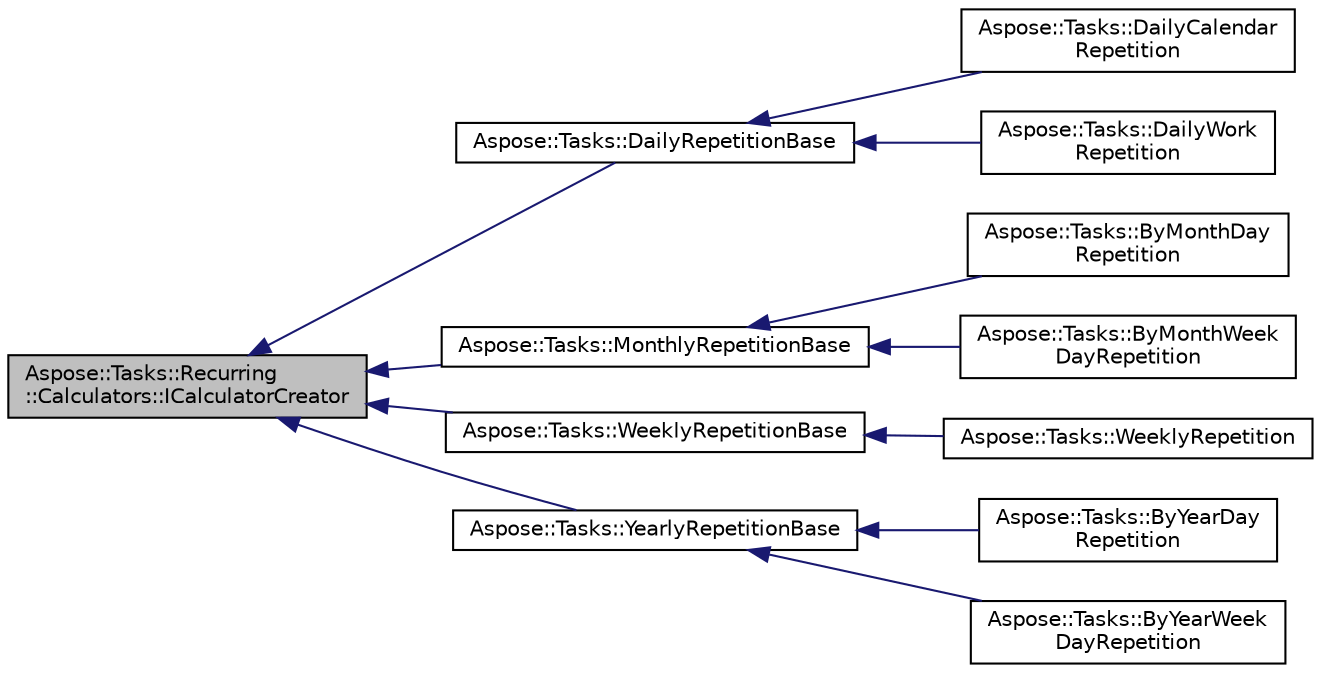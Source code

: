 digraph "Aspose::Tasks::Recurring::Calculators::ICalculatorCreator"
{
 // LATEX_PDF_SIZE
  edge [fontname="Helvetica",fontsize="10",labelfontname="Helvetica",labelfontsize="10"];
  node [fontname="Helvetica",fontsize="10",shape=record];
  rankdir="LR";
  Node1 [label="Aspose::Tasks::Recurring\l::Calculators::ICalculatorCreator",height=0.2,width=0.4,color="black", fillcolor="grey75", style="filled", fontcolor="black",tooltip=" "];
  Node1 -> Node2 [dir="back",color="midnightblue",fontsize="10",style="solid",fontname="Helvetica"];
  Node2 [label="Aspose::Tasks::DailyRepetitionBase",height=0.2,width=0.4,color="black", fillcolor="white", style="filled",URL="$class_aspose_1_1_tasks_1_1_daily_repetition_base.html",tooltip="Represents a base class for repetitions in daily recurrence pattern."];
  Node2 -> Node3 [dir="back",color="midnightblue",fontsize="10",style="solid",fontname="Helvetica"];
  Node3 [label="Aspose::Tasks::DailyCalendar\lRepetition",height=0.2,width=0.4,color="black", fillcolor="white", style="filled",URL="$class_aspose_1_1_tasks_1_1_daily_calendar_repetition.html",tooltip="Represents a class for repetitions in daily recurrence pattern based on calendar days."];
  Node2 -> Node4 [dir="back",color="midnightblue",fontsize="10",style="solid",fontname="Helvetica"];
  Node4 [label="Aspose::Tasks::DailyWork\lRepetition",height=0.2,width=0.4,color="black", fillcolor="white", style="filled",URL="$class_aspose_1_1_tasks_1_1_daily_work_repetition.html",tooltip="Represents a class for repetitions in daily recurrence pattern based on work days."];
  Node1 -> Node5 [dir="back",color="midnightblue",fontsize="10",style="solid",fontname="Helvetica"];
  Node5 [label="Aspose::Tasks::MonthlyRepetitionBase",height=0.2,width=0.4,color="black", fillcolor="white", style="filled",URL="$class_aspose_1_1_tasks_1_1_monthly_repetition_base.html",tooltip="Represents a base pattern for monthly day position."];
  Node5 -> Node6 [dir="back",color="midnightblue",fontsize="10",style="solid",fontname="Helvetica"];
  Node6 [label="Aspose::Tasks::ByMonthDay\lRepetition",height=0.2,width=0.4,color="black", fillcolor="white", style="filled",URL="$class_aspose_1_1_tasks_1_1_by_month_day_repetition.html",tooltip="Represents a pattern which is based on the absolute position of a day in a month."];
  Node5 -> Node7 [dir="back",color="midnightblue",fontsize="10",style="solid",fontname="Helvetica"];
  Node7 [label="Aspose::Tasks::ByMonthWeek\lDayRepetition",height=0.2,width=0.4,color="black", fillcolor="white", style="filled",URL="$class_aspose_1_1_tasks_1_1_by_month_week_day_repetition.html",tooltip="Represents a pattern which is based on the position of weekday in a month."];
  Node1 -> Node8 [dir="back",color="midnightblue",fontsize="10",style="solid",fontname="Helvetica"];
  Node8 [label="Aspose::Tasks::WeeklyRepetitionBase",height=0.2,width=0.4,color="black", fillcolor="white", style="filled",URL="$class_aspose_1_1_tasks_1_1_weekly_repetition_base.html",tooltip="Represents a base class for repetitions in weekly recurrence pattern."];
  Node8 -> Node9 [dir="back",color="midnightblue",fontsize="10",style="solid",fontname="Helvetica"];
  Node9 [label="Aspose::Tasks::WeeklyRepetition",height=0.2,width=0.4,color="black", fillcolor="white", style="filled",URL="$class_aspose_1_1_tasks_1_1_weekly_repetition.html",tooltip="Represents a pattern which is based on weekdays."];
  Node1 -> Node10 [dir="back",color="midnightblue",fontsize="10",style="solid",fontname="Helvetica"];
  Node10 [label="Aspose::Tasks::YearlyRepetitionBase",height=0.2,width=0.4,color="black", fillcolor="white", style="filled",URL="$class_aspose_1_1_tasks_1_1_yearly_repetition_base.html",tooltip="Represents a base pattern for yearly day position."];
  Node10 -> Node11 [dir="back",color="midnightblue",fontsize="10",style="solid",fontname="Helvetica"];
  Node11 [label="Aspose::Tasks::ByYearDay\lRepetition",height=0.2,width=0.4,color="black", fillcolor="white", style="filled",URL="$class_aspose_1_1_tasks_1_1_by_year_day_repetition.html",tooltip="Represents a pattern which is based on the absolute position of a day in a month."];
  Node10 -> Node12 [dir="back",color="midnightblue",fontsize="10",style="solid",fontname="Helvetica"];
  Node12 [label="Aspose::Tasks::ByYearWeek\lDayRepetition",height=0.2,width=0.4,color="black", fillcolor="white", style="filled",URL="$class_aspose_1_1_tasks_1_1_by_year_week_day_repetition.html",tooltip="Represents a pattern which is based on position of a weekday in a month."];
}
